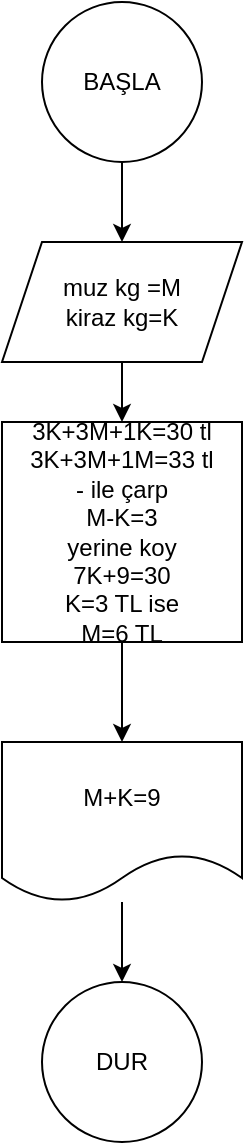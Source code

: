 <mxfile version="15.0.3" type="device"><diagram id="dYthRl9XkdMP24rcYZlf" name="Page-1"><mxGraphModel dx="373" dy="470" grid="1" gridSize="10" guides="1" tooltips="1" connect="1" arrows="1" fold="1" page="1" pageScale="1" pageWidth="827" pageHeight="1169" math="0" shadow="0"><root><mxCell id="0"/><mxCell id="1" parent="0"/><mxCell id="ZC-OVusJIFz1Dy7L1XcR-1" value="DUR" style="ellipse;whiteSpace=wrap;html=1;aspect=fixed;" vertex="1" parent="1"><mxGeometry x="150" y="520" width="80" height="80" as="geometry"/></mxCell><mxCell id="ZC-OVusJIFz1Dy7L1XcR-4" value="" style="edgeStyle=orthogonalEdgeStyle;rounded=0;orthogonalLoop=1;jettySize=auto;html=1;" edge="1" parent="1" source="ZC-OVusJIFz1Dy7L1XcR-2" target="ZC-OVusJIFz1Dy7L1XcR-3"><mxGeometry relative="1" as="geometry"/></mxCell><mxCell id="ZC-OVusJIFz1Dy7L1XcR-2" value="BAŞLA" style="ellipse;whiteSpace=wrap;html=1;aspect=fixed;" vertex="1" parent="1"><mxGeometry x="150" y="30" width="80" height="80" as="geometry"/></mxCell><mxCell id="ZC-OVusJIFz1Dy7L1XcR-6" value="" style="edgeStyle=orthogonalEdgeStyle;rounded=0;orthogonalLoop=1;jettySize=auto;html=1;" edge="1" parent="1" source="ZC-OVusJIFz1Dy7L1XcR-3" target="ZC-OVusJIFz1Dy7L1XcR-5"><mxGeometry relative="1" as="geometry"/></mxCell><mxCell id="ZC-OVusJIFz1Dy7L1XcR-3" value="muz kg =M&lt;br&gt;kiraz kg=K&lt;br&gt;" style="shape=parallelogram;perimeter=parallelogramPerimeter;whiteSpace=wrap;html=1;fixedSize=1;" vertex="1" parent="1"><mxGeometry x="130" y="150" width="120" height="60" as="geometry"/></mxCell><mxCell id="ZC-OVusJIFz1Dy7L1XcR-8" value="" style="edgeStyle=orthogonalEdgeStyle;rounded=0;orthogonalLoop=1;jettySize=auto;html=1;" edge="1" parent="1" source="ZC-OVusJIFz1Dy7L1XcR-5" target="ZC-OVusJIFz1Dy7L1XcR-7"><mxGeometry relative="1" as="geometry"/></mxCell><mxCell id="ZC-OVusJIFz1Dy7L1XcR-5" value="3K+3M+1K=30 tl&lt;br&gt;3K+3M+1M=33 tl&lt;br&gt;- ile çarp&lt;br&gt;M-K=3&lt;br&gt;yerine koy&lt;br&gt;7K+9=30&lt;br&gt;K=3 TL ise&lt;br&gt;M=6 TL" style="whiteSpace=wrap;html=1;" vertex="1" parent="1"><mxGeometry x="130" y="240" width="120" height="110" as="geometry"/></mxCell><mxCell id="ZC-OVusJIFz1Dy7L1XcR-9" value="" style="edgeStyle=orthogonalEdgeStyle;rounded=0;orthogonalLoop=1;jettySize=auto;html=1;" edge="1" parent="1" source="ZC-OVusJIFz1Dy7L1XcR-7" target="ZC-OVusJIFz1Dy7L1XcR-1"><mxGeometry relative="1" as="geometry"/></mxCell><mxCell id="ZC-OVusJIFz1Dy7L1XcR-7" value="M+K=9" style="shape=document;whiteSpace=wrap;html=1;boundedLbl=1;" vertex="1" parent="1"><mxGeometry x="130" y="400" width="120" height="80" as="geometry"/></mxCell></root></mxGraphModel></diagram></mxfile>